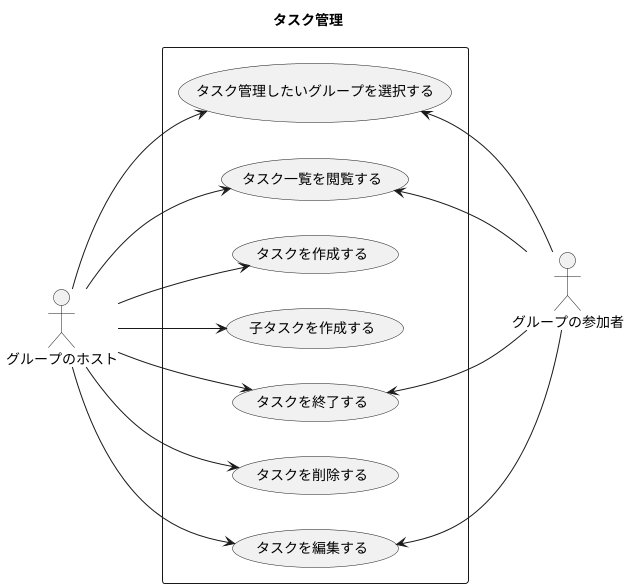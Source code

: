 @startuml タスク管理
title タスク管理
left to right direction
actor グループのホスト
actor グループの参加者

rectangle {
    グループのホスト --> (タスク管理したいグループを選択する)
    グループのホスト --> (タスク一覧を閲覧する)
    グループのホスト --> (タスクを作成する)
    グループのホスト --> (子タスクを作成する)
    グループのホスト --> (タスクを終了する)
    グループのホスト --> (タスクを削除する)
    グループのホスト --> (タスクを編集する)
    (タスク管理したいグループを選択する) <-- グループの参加者
    (タスク一覧を閲覧する) <-- グループの参加者
    (タスクを終了する) <-- グループの参加者
    (タスクを編集する) <-- グループの参加者
}
@enduml